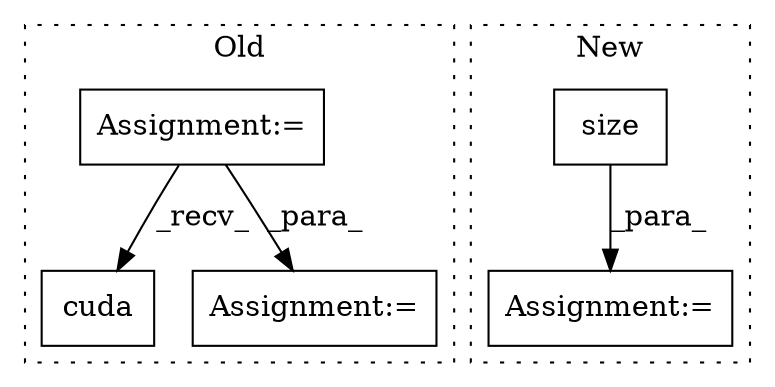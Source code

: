 digraph G {
subgraph cluster0 {
1 [label="cuda" a="32" s="3087" l="6" shape="box"];
3 [label="Assignment:=" a="7" s="2893" l="1" shape="box"];
5 [label="Assignment:=" a="7" s="3121" l="1" shape="box"];
label = "Old";
style="dotted";
}
subgraph cluster1 {
2 [label="size" a="32" s="3162,3168" l="5,1" shape="box"];
4 [label="Assignment:=" a="7" s="3085,3170" l="57,2" shape="box"];
label = "New";
style="dotted";
}
2 -> 4 [label="_para_"];
3 -> 1 [label="_recv_"];
3 -> 5 [label="_para_"];
}